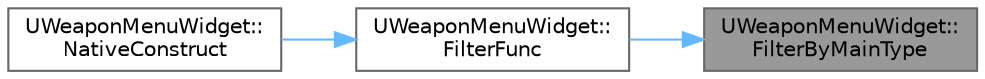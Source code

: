 digraph "UWeaponMenuWidget::FilterByMainType"
{
 // LATEX_PDF_SIZE
  bgcolor="transparent";
  edge [fontname=Helvetica,fontsize=10,labelfontname=Helvetica,labelfontsize=10];
  node [fontname=Helvetica,fontsize=10,shape=box,height=0.2,width=0.4];
  rankdir="RL";
  Node1 [id="Node000001",label="UWeaponMenuWidget::\lFilterByMainType",height=0.2,width=0.4,color="gray40", fillcolor="grey60", style="filled", fontcolor="black",tooltip=" "];
  Node1 -> Node2 [id="edge3_Node000001_Node000002",dir="back",color="steelblue1",style="solid",tooltip=" "];
  Node2 [id="Node000002",label="UWeaponMenuWidget::\lFilterFunc",height=0.2,width=0.4,color="grey40", fillcolor="white", style="filled",URL="$class_u_weapon_menu_widget.html#afad3568dfd6abebde328a3858af50491",tooltip=" "];
  Node2 -> Node3 [id="edge4_Node000002_Node000003",dir="back",color="steelblue1",style="solid",tooltip=" "];
  Node3 [id="Node000003",label="UWeaponMenuWidget::\lNativeConstruct",height=0.2,width=0.4,color="grey40", fillcolor="white", style="filled",URL="$class_u_weapon_menu_widget.html#ad7883d33e4e48f35a42671388e56a8b5",tooltip=" "];
}
